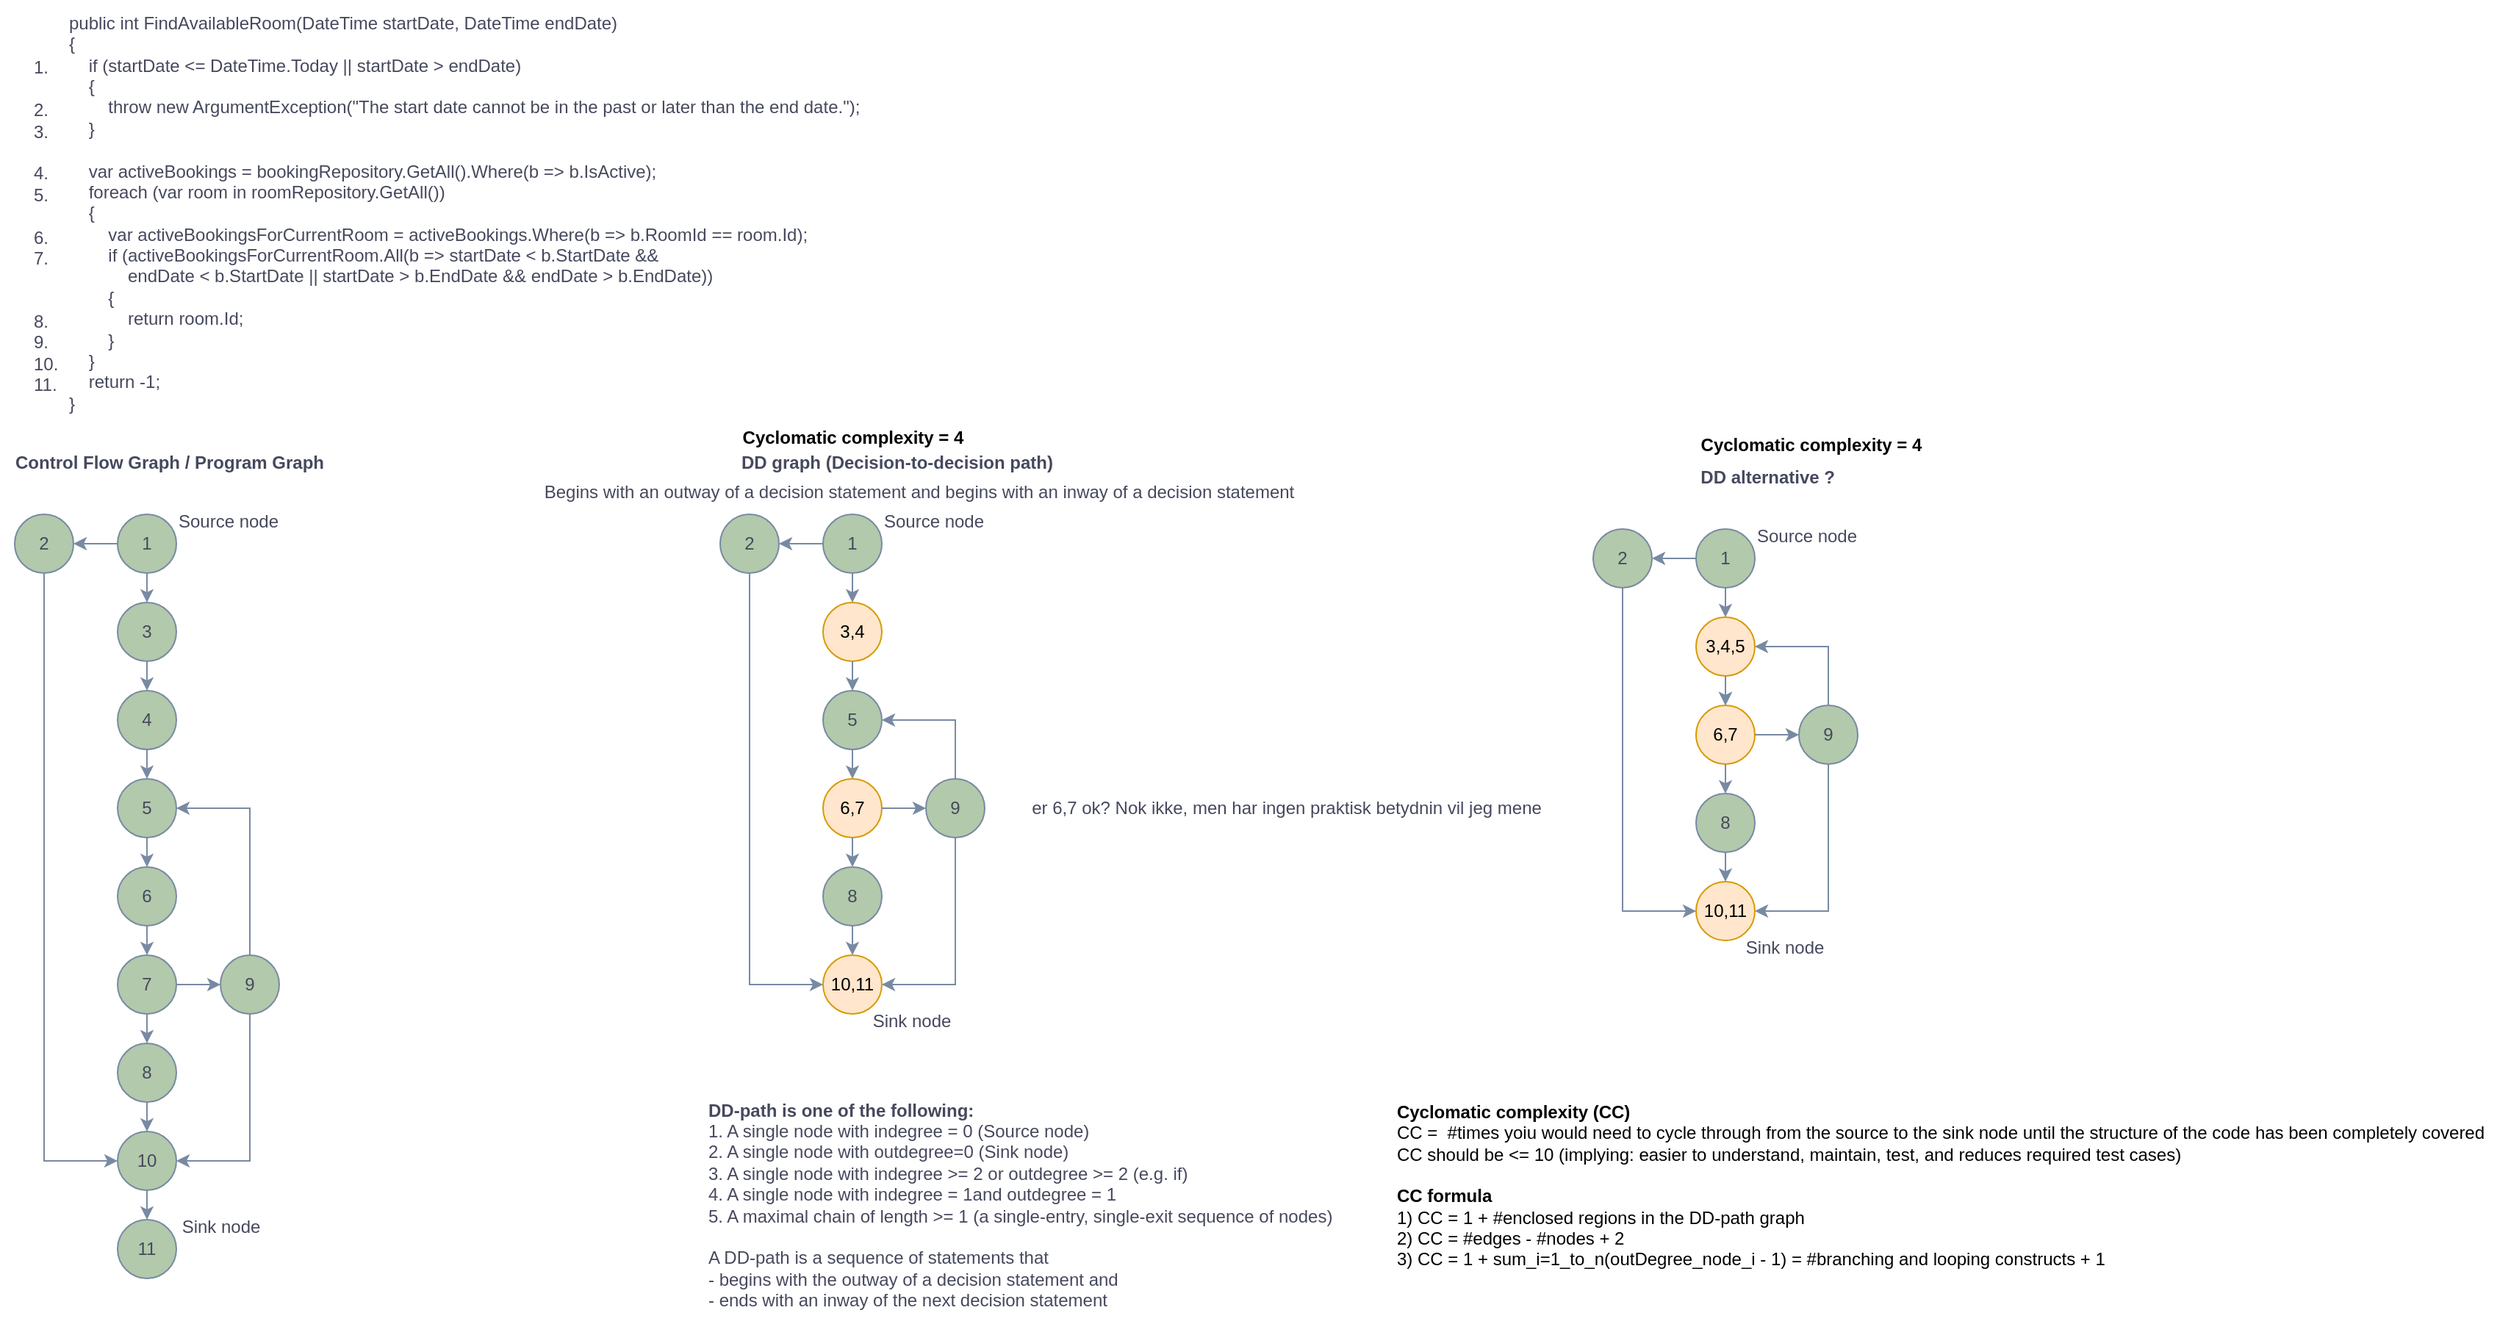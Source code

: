<mxfile version="24.2.5" type="github" pages="2">
  <diagram name="FindAvailableRoom" id="GECmr9wY6oCdK8dZKXtr">
    <mxGraphModel dx="1434" dy="738" grid="1" gridSize="10" guides="1" tooltips="1" connect="1" arrows="1" fold="1" page="1" pageScale="1" pageWidth="827" pageHeight="1169" math="0" shadow="0">
      <root>
        <mxCell id="0" />
        <mxCell id="1" parent="0" />
        <mxCell id="ibUaoA9ocualU6aEqmoa-1" value="&lt;div&gt;public int FindAvailableRoom(DateTime startDate, DateTime endDate)&lt;/div&gt;&lt;div&gt;{&lt;/div&gt;&lt;div&gt;&amp;nbsp; &amp;nbsp; if (startDate &amp;lt;= DateTime.Today || startDate &amp;gt; endDate)&lt;/div&gt;&lt;div&gt;&amp;nbsp; &amp;nbsp; {&lt;/div&gt;&lt;div&gt;&amp;nbsp; &amp;nbsp; &amp;nbsp; &amp;nbsp; throw new ArgumentException(&quot;The start date cannot be in the past or later than the end date.&quot;);&lt;/div&gt;&lt;div&gt;&amp;nbsp; &amp;nbsp; }&lt;/div&gt;&lt;div&gt;&amp;nbsp; &amp;nbsp; &amp;nbsp; &amp;nbsp;&amp;nbsp;&lt;/div&gt;&lt;div&gt;&amp;nbsp; &amp;nbsp; var activeBookings = bookingRepository.GetAll().Where(b =&amp;gt; b.IsActive);&lt;/div&gt;&lt;div&gt;&amp;nbsp; &amp;nbsp; foreach (var room in roomRepository.GetAll())&amp;nbsp;&lt;/div&gt;&lt;div&gt;&amp;nbsp; &amp;nbsp; {&lt;/div&gt;&lt;div&gt;&amp;nbsp; &amp;nbsp; &amp;nbsp; &amp;nbsp; var activeBookingsForCurrentRoom = activeBookings.Where(b =&amp;gt; b.RoomId == room.Id);&lt;/div&gt;&lt;div&gt;&amp;nbsp; &amp;nbsp; &amp;nbsp; &amp;nbsp; if (activeBookingsForCurrentRoom.All(b =&amp;gt; startDate &amp;lt; b.StartDate &amp;amp;&amp;amp;&lt;/div&gt;&lt;div&gt;&amp;nbsp; &amp;nbsp; &amp;nbsp; &amp;nbsp; &amp;nbsp; &amp;nbsp; endDate &amp;lt; b.StartDate || startDate &amp;gt; b.EndDate &amp;amp;&amp;amp; endDate &amp;gt; b.EndDate))&lt;/div&gt;&lt;div&gt;&amp;nbsp; &amp;nbsp; &amp;nbsp; &amp;nbsp; {&lt;/div&gt;&lt;div&gt;&amp;nbsp; &amp;nbsp; &amp;nbsp; &amp;nbsp; &amp;nbsp; &amp;nbsp; return room.Id;&lt;/div&gt;&lt;div&gt;&amp;nbsp; &amp;nbsp; &amp;nbsp; &amp;nbsp; }&lt;/div&gt;&lt;div&gt;&amp;nbsp; &amp;nbsp; }&lt;/div&gt;&lt;div&gt;&amp;nbsp; &amp;nbsp; return -1;&lt;/div&gt;&lt;div&gt;}&lt;/div&gt;" style="text;html=1;align=left;verticalAlign=middle;resizable=0;points=[];autosize=1;strokeColor=none;fillColor=none;labelBackgroundColor=none;fontColor=#46495D;" parent="1" vertex="1">
          <mxGeometry x="45" y="10" width="560" height="290" as="geometry" />
        </mxCell>
        <mxCell id="ibUaoA9ocualU6aEqmoa-2" value="&lt;div&gt;&lt;span style=&quot;background-color: initial;&quot;&gt;1.&lt;/span&gt;&lt;br&gt;&lt;/div&gt;&lt;div&gt;&lt;br&gt;&lt;/div&gt;&lt;div&gt;2.&lt;/div&gt;&lt;div&gt;3.&lt;/div&gt;&lt;div&gt;&lt;br&gt;&lt;/div&gt;&lt;div&gt;4.&lt;/div&gt;&lt;div&gt;5.&lt;/div&gt;&lt;div&gt;&lt;br&gt;&lt;/div&gt;&lt;div&gt;6.&lt;/div&gt;&lt;div style=&quot;&quot;&gt;7.&lt;/div&gt;&lt;div style=&quot;&quot;&gt;&lt;br&gt;&lt;/div&gt;&lt;div style=&quot;&quot;&gt;&lt;br&gt;&lt;/div&gt;&lt;div style=&quot;&quot;&gt;8.&lt;/div&gt;&lt;div style=&quot;&quot;&gt;9.&lt;/div&gt;&lt;div style=&quot;&quot;&gt;10.&lt;/div&gt;&lt;div style=&quot;&quot;&gt;11.&lt;/div&gt;" style="text;html=1;align=left;verticalAlign=middle;resizable=0;points=[];autosize=1;strokeColor=none;fillColor=none;labelBackgroundColor=none;fontColor=#46495D;" parent="1" vertex="1">
          <mxGeometry x="21" y="44" width="40" height="240" as="geometry" />
        </mxCell>
        <mxCell id="ibUaoA9ocualU6aEqmoa-3" value="&lt;b&gt;Control Flow Graph / Program Graph&lt;/b&gt;" style="text;html=1;align=center;verticalAlign=middle;resizable=0;points=[];autosize=1;strokeColor=none;fillColor=none;labelBackgroundColor=none;fontColor=#46495D;" parent="1" vertex="1">
          <mxGeometry y="310" width="230" height="30" as="geometry" />
        </mxCell>
        <mxCell id="ibUaoA9ocualU6aEqmoa-4" value="&lt;b&gt;DD graph (Decision-to-decision path)&lt;/b&gt;" style="text;html=1;align=center;verticalAlign=middle;resizable=0;points=[];autosize=1;strokeColor=none;fillColor=none;labelBackgroundColor=none;fontColor=#46495D;" parent="1" vertex="1">
          <mxGeometry x="490" y="310" width="240" height="30" as="geometry" />
        </mxCell>
        <mxCell id="ibUaoA9ocualU6aEqmoa-5" value="1" style="ellipse;whiteSpace=wrap;html=1;aspect=fixed;labelBackgroundColor=none;fillColor=#B2C9AB;strokeColor=#788AA3;fontColor=#46495D;" parent="1" vertex="1">
          <mxGeometry x="80" y="360" width="40" height="40" as="geometry" />
        </mxCell>
        <mxCell id="ibUaoA9ocualU6aEqmoa-6" value="Source node" style="text;html=1;align=center;verticalAlign=middle;resizable=0;points=[];autosize=1;strokeColor=none;fillColor=none;labelBackgroundColor=none;fontColor=#46495D;" parent="1" vertex="1">
          <mxGeometry x="110" y="350" width="90" height="30" as="geometry" />
        </mxCell>
        <mxCell id="ibUaoA9ocualU6aEqmoa-7" value="2" style="ellipse;whiteSpace=wrap;html=1;aspect=fixed;labelBackgroundColor=none;fillColor=#B2C9AB;strokeColor=#788AA3;fontColor=#46495D;" parent="1" vertex="1">
          <mxGeometry x="10" y="360" width="40" height="40" as="geometry" />
        </mxCell>
        <mxCell id="ibUaoA9ocualU6aEqmoa-8" value="3" style="ellipse;whiteSpace=wrap;html=1;aspect=fixed;labelBackgroundColor=none;fillColor=#B2C9AB;strokeColor=#788AA3;fontColor=#46495D;" parent="1" vertex="1">
          <mxGeometry x="80" y="420" width="40" height="40" as="geometry" />
        </mxCell>
        <mxCell id="ibUaoA9ocualU6aEqmoa-9" value="4" style="ellipse;whiteSpace=wrap;html=1;aspect=fixed;labelBackgroundColor=none;fillColor=#B2C9AB;strokeColor=#788AA3;fontColor=#46495D;" parent="1" vertex="1">
          <mxGeometry x="80" y="480" width="40" height="40" as="geometry" />
        </mxCell>
        <mxCell id="ibUaoA9ocualU6aEqmoa-10" value="5" style="ellipse;whiteSpace=wrap;html=1;aspect=fixed;labelBackgroundColor=none;fillColor=#B2C9AB;strokeColor=#788AA3;fontColor=#46495D;" parent="1" vertex="1">
          <mxGeometry x="80" y="540" width="40" height="40" as="geometry" />
        </mxCell>
        <mxCell id="ibUaoA9ocualU6aEqmoa-11" value="6" style="ellipse;whiteSpace=wrap;html=1;aspect=fixed;labelBackgroundColor=none;fillColor=#B2C9AB;strokeColor=#788AA3;fontColor=#46495D;" parent="1" vertex="1">
          <mxGeometry x="80" y="600" width="40" height="40" as="geometry" />
        </mxCell>
        <mxCell id="ibUaoA9ocualU6aEqmoa-12" value="7" style="ellipse;whiteSpace=wrap;html=1;aspect=fixed;labelBackgroundColor=none;fillColor=#B2C9AB;strokeColor=#788AA3;fontColor=#46495D;" parent="1" vertex="1">
          <mxGeometry x="80" y="660" width="40" height="40" as="geometry" />
        </mxCell>
        <mxCell id="ibUaoA9ocualU6aEqmoa-13" value="8" style="ellipse;whiteSpace=wrap;html=1;aspect=fixed;labelBackgroundColor=none;fillColor=#B2C9AB;strokeColor=#788AA3;fontColor=#46495D;" parent="1" vertex="1">
          <mxGeometry x="80" y="720" width="40" height="40" as="geometry" />
        </mxCell>
        <mxCell id="ibUaoA9ocualU6aEqmoa-14" value="10" style="ellipse;whiteSpace=wrap;html=1;aspect=fixed;labelBackgroundColor=none;fillColor=#B2C9AB;strokeColor=#788AA3;fontColor=#46495D;" parent="1" vertex="1">
          <mxGeometry x="80" y="780" width="40" height="40" as="geometry" />
        </mxCell>
        <mxCell id="ibUaoA9ocualU6aEqmoa-15" value="11" style="ellipse;whiteSpace=wrap;html=1;aspect=fixed;labelBackgroundColor=none;fillColor=#B2C9AB;strokeColor=#788AA3;fontColor=#46495D;" parent="1" vertex="1">
          <mxGeometry x="80" y="840" width="40" height="40" as="geometry" />
        </mxCell>
        <mxCell id="ibUaoA9ocualU6aEqmoa-16" value="9" style="ellipse;whiteSpace=wrap;html=1;aspect=fixed;labelBackgroundColor=none;fillColor=#B2C9AB;strokeColor=#788AA3;fontColor=#46495D;" parent="1" vertex="1">
          <mxGeometry x="150" y="660" width="40" height="40" as="geometry" />
        </mxCell>
        <mxCell id="ibUaoA9ocualU6aEqmoa-17" value="" style="edgeStyle=none;orthogonalLoop=1;jettySize=auto;html=1;rounded=0;entryX=1;entryY=0.5;entryDx=0;entryDy=0;exitX=0;exitY=0.5;exitDx=0;exitDy=0;labelBackgroundColor=none;strokeColor=#788AA3;fontColor=default;" parent="1" source="ibUaoA9ocualU6aEqmoa-5" target="ibUaoA9ocualU6aEqmoa-7" edge="1">
          <mxGeometry width="100" relative="1" as="geometry">
            <mxPoint x="180" y="450" as="sourcePoint" />
            <mxPoint x="280" y="450" as="targetPoint" />
            <Array as="points" />
          </mxGeometry>
        </mxCell>
        <mxCell id="ibUaoA9ocualU6aEqmoa-18" value="" style="edgeStyle=none;orthogonalLoop=1;jettySize=auto;html=1;rounded=0;entryX=0.5;entryY=0;entryDx=0;entryDy=0;exitX=0.5;exitY=1;exitDx=0;exitDy=0;labelBackgroundColor=none;strokeColor=#788AA3;fontColor=default;" parent="1" source="ibUaoA9ocualU6aEqmoa-5" target="ibUaoA9ocualU6aEqmoa-8" edge="1">
          <mxGeometry width="100" relative="1" as="geometry">
            <mxPoint x="120" y="420" as="sourcePoint" />
            <mxPoint x="220" y="420" as="targetPoint" />
            <Array as="points" />
          </mxGeometry>
        </mxCell>
        <mxCell id="ibUaoA9ocualU6aEqmoa-20" value="" style="edgeStyle=none;orthogonalLoop=1;jettySize=auto;html=1;rounded=0;entryX=0.5;entryY=0;entryDx=0;entryDy=0;exitX=0.5;exitY=1;exitDx=0;exitDy=0;labelBackgroundColor=none;strokeColor=#788AA3;fontColor=default;" parent="1" source="ibUaoA9ocualU6aEqmoa-8" target="ibUaoA9ocualU6aEqmoa-9" edge="1">
          <mxGeometry width="100" relative="1" as="geometry">
            <mxPoint x="110" y="470" as="sourcePoint" />
            <mxPoint x="210" y="470" as="targetPoint" />
            <Array as="points" />
          </mxGeometry>
        </mxCell>
        <mxCell id="ibUaoA9ocualU6aEqmoa-21" value="" style="edgeStyle=none;orthogonalLoop=1;jettySize=auto;html=1;rounded=0;exitX=0.5;exitY=1;exitDx=0;exitDy=0;entryX=0.5;entryY=0;entryDx=0;entryDy=0;labelBackgroundColor=none;strokeColor=#788AA3;fontColor=default;" parent="1" source="ibUaoA9ocualU6aEqmoa-9" target="ibUaoA9ocualU6aEqmoa-10" edge="1">
          <mxGeometry width="100" relative="1" as="geometry">
            <mxPoint x="110" y="510" as="sourcePoint" />
            <mxPoint x="210" y="510" as="targetPoint" />
            <Array as="points" />
          </mxGeometry>
        </mxCell>
        <mxCell id="ibUaoA9ocualU6aEqmoa-22" value="" style="edgeStyle=none;orthogonalLoop=1;jettySize=auto;html=1;rounded=0;exitX=0.5;exitY=1;exitDx=0;exitDy=0;entryX=0.5;entryY=0;entryDx=0;entryDy=0;labelBackgroundColor=none;strokeColor=#788AA3;fontColor=default;" parent="1" source="ibUaoA9ocualU6aEqmoa-10" target="ibUaoA9ocualU6aEqmoa-11" edge="1">
          <mxGeometry width="100" relative="1" as="geometry">
            <mxPoint x="200" y="580" as="sourcePoint" />
            <mxPoint x="300" y="580" as="targetPoint" />
            <Array as="points" />
          </mxGeometry>
        </mxCell>
        <mxCell id="ibUaoA9ocualU6aEqmoa-23" value="" style="edgeStyle=none;orthogonalLoop=1;jettySize=auto;html=1;rounded=0;exitX=0.5;exitY=1;exitDx=0;exitDy=0;entryX=0.5;entryY=0;entryDx=0;entryDy=0;labelBackgroundColor=none;strokeColor=#788AA3;fontColor=default;" parent="1" source="ibUaoA9ocualU6aEqmoa-11" target="ibUaoA9ocualU6aEqmoa-12" edge="1">
          <mxGeometry width="100" relative="1" as="geometry">
            <mxPoint x="230" y="620" as="sourcePoint" />
            <mxPoint x="330" y="620" as="targetPoint" />
            <Array as="points" />
          </mxGeometry>
        </mxCell>
        <mxCell id="ibUaoA9ocualU6aEqmoa-25" value="" style="edgeStyle=none;orthogonalLoop=1;jettySize=auto;html=1;rounded=0;exitX=0.5;exitY=1;exitDx=0;exitDy=0;entryX=0.5;entryY=0;entryDx=0;entryDy=0;labelBackgroundColor=none;strokeColor=#788AA3;fontColor=default;" parent="1" source="ibUaoA9ocualU6aEqmoa-12" target="ibUaoA9ocualU6aEqmoa-13" edge="1">
          <mxGeometry width="100" relative="1" as="geometry">
            <mxPoint x="270" y="700" as="sourcePoint" />
            <mxPoint x="370" y="700" as="targetPoint" />
            <Array as="points" />
          </mxGeometry>
        </mxCell>
        <mxCell id="ibUaoA9ocualU6aEqmoa-26" value="" style="edgeStyle=none;orthogonalLoop=1;jettySize=auto;html=1;rounded=0;exitX=0.5;exitY=1;exitDx=0;exitDy=0;entryX=0.5;entryY=0;entryDx=0;entryDy=0;labelBackgroundColor=none;strokeColor=#788AA3;fontColor=default;" parent="1" source="ibUaoA9ocualU6aEqmoa-13" target="ibUaoA9ocualU6aEqmoa-14" edge="1">
          <mxGeometry width="100" relative="1" as="geometry">
            <mxPoint x="240" y="760" as="sourcePoint" />
            <mxPoint x="340" y="760" as="targetPoint" />
            <Array as="points" />
          </mxGeometry>
        </mxCell>
        <mxCell id="ibUaoA9ocualU6aEqmoa-27" value="" style="edgeStyle=none;orthogonalLoop=1;jettySize=auto;html=1;rounded=0;exitX=0.5;exitY=1;exitDx=0;exitDy=0;entryX=0.5;entryY=0;entryDx=0;entryDy=0;labelBackgroundColor=none;strokeColor=#788AA3;fontColor=default;" parent="1" source="ibUaoA9ocualU6aEqmoa-14" target="ibUaoA9ocualU6aEqmoa-15" edge="1">
          <mxGeometry width="100" relative="1" as="geometry">
            <mxPoint x="180" y="820" as="sourcePoint" />
            <mxPoint x="280" y="820" as="targetPoint" />
            <Array as="points" />
          </mxGeometry>
        </mxCell>
        <mxCell id="ibUaoA9ocualU6aEqmoa-28" value="" style="edgeStyle=none;orthogonalLoop=1;jettySize=auto;html=1;rounded=0;exitX=0.5;exitY=1;exitDx=0;exitDy=0;entryX=0;entryY=0.5;entryDx=0;entryDy=0;labelBackgroundColor=none;strokeColor=#788AA3;fontColor=default;" parent="1" source="ibUaoA9ocualU6aEqmoa-7" target="ibUaoA9ocualU6aEqmoa-14" edge="1">
          <mxGeometry width="100" relative="1" as="geometry">
            <mxPoint x="240" y="760" as="sourcePoint" />
            <mxPoint x="340" y="760" as="targetPoint" />
            <Array as="points">
              <mxPoint x="30" y="800" />
            </Array>
          </mxGeometry>
        </mxCell>
        <mxCell id="ibUaoA9ocualU6aEqmoa-29" value="" style="edgeStyle=none;orthogonalLoop=1;jettySize=auto;html=1;rounded=0;exitX=1;exitY=0.5;exitDx=0;exitDy=0;entryX=0;entryY=0.5;entryDx=0;entryDy=0;labelBackgroundColor=none;strokeColor=#788AA3;fontColor=default;" parent="1" source="ibUaoA9ocualU6aEqmoa-12" target="ibUaoA9ocualU6aEqmoa-16" edge="1">
          <mxGeometry width="100" relative="1" as="geometry">
            <mxPoint x="270" y="650" as="sourcePoint" />
            <mxPoint x="370" y="650" as="targetPoint" />
            <Array as="points" />
          </mxGeometry>
        </mxCell>
        <mxCell id="ibUaoA9ocualU6aEqmoa-30" value="" style="edgeStyle=none;orthogonalLoop=1;jettySize=auto;html=1;rounded=0;exitX=0.5;exitY=0;exitDx=0;exitDy=0;entryX=1;entryY=0.5;entryDx=0;entryDy=0;labelBackgroundColor=none;strokeColor=#788AA3;fontColor=default;" parent="1" source="ibUaoA9ocualU6aEqmoa-16" target="ibUaoA9ocualU6aEqmoa-10" edge="1">
          <mxGeometry width="100" relative="1" as="geometry">
            <mxPoint x="200" y="630" as="sourcePoint" />
            <mxPoint x="300" y="630" as="targetPoint" />
            <Array as="points">
              <mxPoint x="170" y="560" />
            </Array>
          </mxGeometry>
        </mxCell>
        <mxCell id="ibUaoA9ocualU6aEqmoa-31" value="" style="edgeStyle=none;orthogonalLoop=1;jettySize=auto;html=1;rounded=0;exitX=0.5;exitY=1;exitDx=0;exitDy=0;entryX=1;entryY=0.5;entryDx=0;entryDy=0;labelBackgroundColor=none;strokeColor=#788AA3;fontColor=default;" parent="1" source="ibUaoA9ocualU6aEqmoa-16" target="ibUaoA9ocualU6aEqmoa-14" edge="1">
          <mxGeometry width="100" relative="1" as="geometry">
            <mxPoint x="260" y="680" as="sourcePoint" />
            <mxPoint x="360" y="680" as="targetPoint" />
            <Array as="points">
              <mxPoint x="170" y="800" />
            </Array>
          </mxGeometry>
        </mxCell>
        <mxCell id="ibUaoA9ocualU6aEqmoa-32" value="Sink node" style="text;html=1;align=center;verticalAlign=middle;resizable=0;points=[];autosize=1;strokeColor=none;fillColor=none;labelBackgroundColor=none;fontColor=#46495D;" parent="1" vertex="1">
          <mxGeometry x="110" y="830" width="80" height="30" as="geometry" />
        </mxCell>
        <mxCell id="ibUaoA9ocualU6aEqmoa-33" value="Begins with an outway of a decision statement and begins with an inway of a decision statement" style="text;html=1;align=center;verticalAlign=middle;resizable=0;points=[];autosize=1;strokeColor=none;fillColor=none;labelBackgroundColor=none;fontColor=#46495D;" parent="1" vertex="1">
          <mxGeometry x="360" y="330" width="530" height="30" as="geometry" />
        </mxCell>
        <mxCell id="ibUaoA9ocualU6aEqmoa-35" value="1" style="ellipse;whiteSpace=wrap;html=1;aspect=fixed;labelBackgroundColor=none;fillColor=#B2C9AB;strokeColor=#788AA3;fontColor=#46495D;" parent="1" vertex="1">
          <mxGeometry x="560" y="360" width="40" height="40" as="geometry" />
        </mxCell>
        <mxCell id="ibUaoA9ocualU6aEqmoa-36" value="Source node" style="text;html=1;align=center;verticalAlign=middle;resizable=0;points=[];autosize=1;strokeColor=none;fillColor=none;labelBackgroundColor=none;fontColor=#46495D;" parent="1" vertex="1">
          <mxGeometry x="590" y="350" width="90" height="30" as="geometry" />
        </mxCell>
        <mxCell id="ibUaoA9ocualU6aEqmoa-37" value="2" style="ellipse;whiteSpace=wrap;html=1;aspect=fixed;labelBackgroundColor=none;fillColor=#B2C9AB;strokeColor=#788AA3;fontColor=#46495D;" parent="1" vertex="1">
          <mxGeometry x="490" y="360" width="40" height="40" as="geometry" />
        </mxCell>
        <mxCell id="ibUaoA9ocualU6aEqmoa-38" value="3,4" style="ellipse;whiteSpace=wrap;html=1;aspect=fixed;labelBackgroundColor=none;fillColor=#ffe6cc;strokeColor=#d79b00;" parent="1" vertex="1">
          <mxGeometry x="560" y="420" width="40" height="40" as="geometry" />
        </mxCell>
        <mxCell id="ibUaoA9ocualU6aEqmoa-39" value="" style="edgeStyle=none;orthogonalLoop=1;jettySize=auto;html=1;rounded=0;entryX=1;entryY=0.5;entryDx=0;entryDy=0;exitX=0;exitY=0.5;exitDx=0;exitDy=0;labelBackgroundColor=none;strokeColor=#788AA3;fontColor=default;" parent="1" source="ibUaoA9ocualU6aEqmoa-35" target="ibUaoA9ocualU6aEqmoa-37" edge="1">
          <mxGeometry width="100" relative="1" as="geometry">
            <mxPoint x="660" y="450" as="sourcePoint" />
            <mxPoint x="760" y="450" as="targetPoint" />
            <Array as="points" />
          </mxGeometry>
        </mxCell>
        <mxCell id="ibUaoA9ocualU6aEqmoa-40" value="" style="edgeStyle=none;orthogonalLoop=1;jettySize=auto;html=1;rounded=0;entryX=0.5;entryY=0;entryDx=0;entryDy=0;exitX=0.5;exitY=1;exitDx=0;exitDy=0;labelBackgroundColor=none;strokeColor=#788AA3;fontColor=default;" parent="1" source="ibUaoA9ocualU6aEqmoa-35" target="ibUaoA9ocualU6aEqmoa-38" edge="1">
          <mxGeometry width="100" relative="1" as="geometry">
            <mxPoint x="600" y="420" as="sourcePoint" />
            <mxPoint x="700" y="420" as="targetPoint" />
            <Array as="points" />
          </mxGeometry>
        </mxCell>
        <mxCell id="ibUaoA9ocualU6aEqmoa-41" value="5" style="ellipse;whiteSpace=wrap;html=1;aspect=fixed;labelBackgroundColor=none;fillColor=#B2C9AB;strokeColor=#788AA3;fontColor=#46495D;" parent="1" vertex="1">
          <mxGeometry x="560" y="480" width="40" height="40" as="geometry" />
        </mxCell>
        <mxCell id="ibUaoA9ocualU6aEqmoa-43" value="6,7" style="ellipse;whiteSpace=wrap;html=1;aspect=fixed;labelBackgroundColor=none;fillColor=#ffe6cc;strokeColor=#d79b00;" parent="1" vertex="1">
          <mxGeometry x="560" y="540" width="40" height="40" as="geometry" />
        </mxCell>
        <mxCell id="ibUaoA9ocualU6aEqmoa-44" value="8" style="ellipse;whiteSpace=wrap;html=1;aspect=fixed;labelBackgroundColor=none;fillColor=#B2C9AB;strokeColor=#788AA3;fontColor=#46495D;" parent="1" vertex="1">
          <mxGeometry x="560" y="600" width="40" height="40" as="geometry" />
        </mxCell>
        <mxCell id="ibUaoA9ocualU6aEqmoa-45" value="9" style="ellipse;whiteSpace=wrap;html=1;aspect=fixed;labelBackgroundColor=none;fillColor=#B2C9AB;strokeColor=#788AA3;fontColor=#46495D;" parent="1" vertex="1">
          <mxGeometry x="630" y="540" width="40" height="40" as="geometry" />
        </mxCell>
        <mxCell id="ibUaoA9ocualU6aEqmoa-47" value="" style="edgeStyle=none;orthogonalLoop=1;jettySize=auto;html=1;rounded=0;exitX=0.5;exitY=1;exitDx=0;exitDy=0;entryX=0.5;entryY=0;entryDx=0;entryDy=0;labelBackgroundColor=none;strokeColor=#788AA3;fontColor=default;" parent="1" target="ibUaoA9ocualU6aEqmoa-43" edge="1">
          <mxGeometry width="100" relative="1" as="geometry">
            <mxPoint x="580" y="520" as="sourcePoint" />
            <mxPoint x="810" y="500" as="targetPoint" />
            <Array as="points" />
          </mxGeometry>
        </mxCell>
        <mxCell id="ibUaoA9ocualU6aEqmoa-48" value="" style="edgeStyle=none;orthogonalLoop=1;jettySize=auto;html=1;rounded=0;exitX=0.5;exitY=1;exitDx=0;exitDy=0;entryX=0.5;entryY=0;entryDx=0;entryDy=0;labelBackgroundColor=none;strokeColor=#788AA3;fontColor=default;" parent="1" source="ibUaoA9ocualU6aEqmoa-43" target="ibUaoA9ocualU6aEqmoa-44" edge="1">
          <mxGeometry width="100" relative="1" as="geometry">
            <mxPoint x="750" y="580" as="sourcePoint" />
            <mxPoint x="850" y="580" as="targetPoint" />
            <Array as="points" />
          </mxGeometry>
        </mxCell>
        <mxCell id="ibUaoA9ocualU6aEqmoa-49" value="" style="edgeStyle=none;orthogonalLoop=1;jettySize=auto;html=1;rounded=0;exitX=0.5;exitY=1;exitDx=0;exitDy=0;entryX=0.5;entryY=0;entryDx=0;entryDy=0;labelBackgroundColor=none;strokeColor=#788AA3;fontColor=default;" parent="1" source="ibUaoA9ocualU6aEqmoa-44" edge="1">
          <mxGeometry width="100" relative="1" as="geometry">
            <mxPoint x="720" y="640" as="sourcePoint" />
            <mxPoint x="580" y="660" as="targetPoint" />
            <Array as="points" />
          </mxGeometry>
        </mxCell>
        <mxCell id="ibUaoA9ocualU6aEqmoa-50" value="" style="edgeStyle=none;orthogonalLoop=1;jettySize=auto;html=1;rounded=0;exitX=1;exitY=0.5;exitDx=0;exitDy=0;entryX=0;entryY=0.5;entryDx=0;entryDy=0;labelBackgroundColor=none;strokeColor=#788AA3;fontColor=default;" parent="1" source="ibUaoA9ocualU6aEqmoa-43" target="ibUaoA9ocualU6aEqmoa-45" edge="1">
          <mxGeometry width="100" relative="1" as="geometry">
            <mxPoint x="750" y="530" as="sourcePoint" />
            <mxPoint x="850" y="530" as="targetPoint" />
            <Array as="points" />
          </mxGeometry>
        </mxCell>
        <mxCell id="ibUaoA9ocualU6aEqmoa-51" value="" style="edgeStyle=none;orthogonalLoop=1;jettySize=auto;html=1;rounded=0;exitX=0.5;exitY=0;exitDx=0;exitDy=0;entryX=1;entryY=0.5;entryDx=0;entryDy=0;labelBackgroundColor=none;strokeColor=#788AA3;fontColor=default;" parent="1" source="ibUaoA9ocualU6aEqmoa-45" target="ibUaoA9ocualU6aEqmoa-41" edge="1">
          <mxGeometry width="100" relative="1" as="geometry">
            <mxPoint x="680" y="570" as="sourcePoint" />
            <mxPoint x="780" y="570" as="targetPoint" />
            <Array as="points">
              <mxPoint x="650" y="500" />
            </Array>
          </mxGeometry>
        </mxCell>
        <mxCell id="ibUaoA9ocualU6aEqmoa-52" value="" style="edgeStyle=none;orthogonalLoop=1;jettySize=auto;html=1;rounded=0;exitX=0.5;exitY=1;exitDx=0;exitDy=0;entryX=0.5;entryY=0;entryDx=0;entryDy=0;labelBackgroundColor=none;strokeColor=#788AA3;fontColor=default;" parent="1" source="ibUaoA9ocualU6aEqmoa-38" target="ibUaoA9ocualU6aEqmoa-41" edge="1">
          <mxGeometry width="100" relative="1" as="geometry">
            <mxPoint x="640" y="460" as="sourcePoint" />
            <mxPoint x="740" y="460" as="targetPoint" />
            <Array as="points" />
          </mxGeometry>
        </mxCell>
        <mxCell id="ibUaoA9ocualU6aEqmoa-53" value="er 6,7 ok? Nok ikke, men har ingen praktisk betydnin vil jeg mene" style="text;html=1;align=center;verticalAlign=middle;resizable=0;points=[];autosize=1;strokeColor=none;fillColor=none;labelBackgroundColor=none;fontColor=#46495D;" parent="1" vertex="1">
          <mxGeometry x="690" y="545" width="370" height="30" as="geometry" />
        </mxCell>
        <mxCell id="ibUaoA9ocualU6aEqmoa-57" value="10,11" style="ellipse;whiteSpace=wrap;html=1;aspect=fixed;labelBackgroundColor=none;fillColor=#ffe6cc;strokeColor=#d79b00;" parent="1" vertex="1">
          <mxGeometry x="560" y="660" width="40" height="40" as="geometry" />
        </mxCell>
        <mxCell id="ibUaoA9ocualU6aEqmoa-60" value="Sink node" style="text;html=1;align=center;verticalAlign=middle;resizable=0;points=[];autosize=1;strokeColor=none;fillColor=none;labelBackgroundColor=none;fontColor=#46495D;" parent="1" vertex="1">
          <mxGeometry x="580" y="690" width="80" height="30" as="geometry" />
        </mxCell>
        <mxCell id="ibUaoA9ocualU6aEqmoa-61" value="" style="edgeStyle=none;orthogonalLoop=1;jettySize=auto;html=1;rounded=0;exitX=0.5;exitY=1;exitDx=0;exitDy=0;entryX=0;entryY=0.5;entryDx=0;entryDy=0;labelBackgroundColor=none;strokeColor=#788AA3;fontColor=default;" parent="1" source="ibUaoA9ocualU6aEqmoa-37" target="ibUaoA9ocualU6aEqmoa-57" edge="1">
          <mxGeometry width="100" relative="1" as="geometry">
            <mxPoint x="450" y="450" as="sourcePoint" />
            <mxPoint x="550" y="450" as="targetPoint" />
            <Array as="points">
              <mxPoint x="510" y="680" />
            </Array>
          </mxGeometry>
        </mxCell>
        <mxCell id="ibUaoA9ocualU6aEqmoa-62" value="" style="edgeStyle=none;orthogonalLoop=1;jettySize=auto;html=1;rounded=0;exitX=0.5;exitY=1;exitDx=0;exitDy=0;entryX=1;entryY=0.5;entryDx=0;entryDy=0;labelBackgroundColor=none;strokeColor=#788AA3;fontColor=default;" parent="1" source="ibUaoA9ocualU6aEqmoa-45" target="ibUaoA9ocualU6aEqmoa-57" edge="1">
          <mxGeometry width="100" relative="1" as="geometry">
            <mxPoint x="750" y="640" as="sourcePoint" />
            <mxPoint x="850" y="640" as="targetPoint" />
            <Array as="points">
              <mxPoint x="650" y="680" />
            </Array>
          </mxGeometry>
        </mxCell>
        <mxCell id="ruIU0ZXeeeHY5WvfAB_7-1" value="&lt;b&gt;DD-path is one of the following:&lt;/b&gt;&lt;div&gt;1. A single node with indegree = 0 (Source node)&lt;/div&gt;&lt;div&gt;2. A single node with outdegree=0 (Sink node)&lt;/div&gt;&lt;div&gt;3. A single node with indegree &amp;gt;= 2 or outdegree &amp;gt;= 2 (e.g. if)&lt;/div&gt;&lt;div&gt;4. A single node with indegree = 1and outdegree = 1&lt;/div&gt;&lt;div&gt;5. A maximal chain of length &amp;gt;= 1 (a single-entry, single-exit sequence of nodes)&lt;/div&gt;&lt;div&gt;&lt;br&gt;&lt;/div&gt;&lt;div&gt;A DD-path is a sequence of statements that&amp;nbsp;&lt;/div&gt;&lt;div&gt;- begins with the outway of a decision statement&amp;nbsp;&lt;span style=&quot;background-color: initial;&quot;&gt;and&lt;/span&gt;&lt;/div&gt;&lt;div&gt;&lt;span style=&quot;background-color: initial;&quot;&gt;- ends with an inway of the next decision statement&lt;/span&gt;&lt;/div&gt;" style="text;html=1;align=left;verticalAlign=middle;resizable=0;points=[];autosize=1;strokeColor=none;fillColor=none;fontColor=#46495D;" parent="1" vertex="1">
          <mxGeometry x="480" y="750" width="450" height="160" as="geometry" />
        </mxCell>
        <mxCell id="ruIU0ZXeeeHY5WvfAB_7-2" value="&lt;b&gt;DD alternative ?&amp;nbsp;&lt;/b&gt;" style="text;html=1;align=center;verticalAlign=middle;resizable=0;points=[];autosize=1;strokeColor=none;fillColor=none;labelBackgroundColor=none;fontColor=#46495D;" parent="1" vertex="1">
          <mxGeometry x="1144" y="320" width="120" height="30" as="geometry" />
        </mxCell>
        <mxCell id="ruIU0ZXeeeHY5WvfAB_7-4" value="1" style="ellipse;whiteSpace=wrap;html=1;aspect=fixed;labelBackgroundColor=none;fillColor=#B2C9AB;strokeColor=#788AA3;fontColor=#46495D;" parent="1" vertex="1">
          <mxGeometry x="1154" y="370" width="40" height="40" as="geometry" />
        </mxCell>
        <mxCell id="ruIU0ZXeeeHY5WvfAB_7-5" value="Source node" style="text;html=1;align=center;verticalAlign=middle;resizable=0;points=[];autosize=1;strokeColor=none;fillColor=none;labelBackgroundColor=none;fontColor=#46495D;" parent="1" vertex="1">
          <mxGeometry x="1184" y="360" width="90" height="30" as="geometry" />
        </mxCell>
        <mxCell id="ruIU0ZXeeeHY5WvfAB_7-6" value="2" style="ellipse;whiteSpace=wrap;html=1;aspect=fixed;labelBackgroundColor=none;fillColor=#B2C9AB;strokeColor=#788AA3;fontColor=#46495D;" parent="1" vertex="1">
          <mxGeometry x="1084" y="370" width="40" height="40" as="geometry" />
        </mxCell>
        <mxCell id="ruIU0ZXeeeHY5WvfAB_7-7" value="3,4,5" style="ellipse;whiteSpace=wrap;html=1;aspect=fixed;labelBackgroundColor=none;fillColor=#ffe6cc;strokeColor=#d79b00;" parent="1" vertex="1">
          <mxGeometry x="1154" y="430" width="40" height="40" as="geometry" />
        </mxCell>
        <mxCell id="ruIU0ZXeeeHY5WvfAB_7-8" value="" style="edgeStyle=none;orthogonalLoop=1;jettySize=auto;html=1;rounded=0;entryX=1;entryY=0.5;entryDx=0;entryDy=0;exitX=0;exitY=0.5;exitDx=0;exitDy=0;labelBackgroundColor=none;strokeColor=#788AA3;fontColor=default;" parent="1" source="ruIU0ZXeeeHY5WvfAB_7-4" target="ruIU0ZXeeeHY5WvfAB_7-6" edge="1">
          <mxGeometry width="100" relative="1" as="geometry">
            <mxPoint x="1254" y="460" as="sourcePoint" />
            <mxPoint x="1354" y="460" as="targetPoint" />
            <Array as="points" />
          </mxGeometry>
        </mxCell>
        <mxCell id="ruIU0ZXeeeHY5WvfAB_7-9" value="" style="edgeStyle=none;orthogonalLoop=1;jettySize=auto;html=1;rounded=0;entryX=0.5;entryY=0;entryDx=0;entryDy=0;exitX=0.5;exitY=1;exitDx=0;exitDy=0;labelBackgroundColor=none;strokeColor=#788AA3;fontColor=default;" parent="1" source="ruIU0ZXeeeHY5WvfAB_7-4" target="ruIU0ZXeeeHY5WvfAB_7-7" edge="1">
          <mxGeometry width="100" relative="1" as="geometry">
            <mxPoint x="1194" y="430" as="sourcePoint" />
            <mxPoint x="1294" y="430" as="targetPoint" />
            <Array as="points" />
          </mxGeometry>
        </mxCell>
        <mxCell id="ruIU0ZXeeeHY5WvfAB_7-11" value="6,7" style="ellipse;whiteSpace=wrap;html=1;aspect=fixed;labelBackgroundColor=none;fillColor=#ffe6cc;strokeColor=#d79b00;" parent="1" vertex="1">
          <mxGeometry x="1154" y="490" width="40" height="40" as="geometry" />
        </mxCell>
        <mxCell id="ruIU0ZXeeeHY5WvfAB_7-12" value="8" style="ellipse;whiteSpace=wrap;html=1;aspect=fixed;labelBackgroundColor=none;fillColor=#B2C9AB;strokeColor=#788AA3;fontColor=#46495D;" parent="1" vertex="1">
          <mxGeometry x="1154" y="550" width="40" height="40" as="geometry" />
        </mxCell>
        <mxCell id="ruIU0ZXeeeHY5WvfAB_7-13" value="9" style="ellipse;whiteSpace=wrap;html=1;aspect=fixed;labelBackgroundColor=none;fillColor=#B2C9AB;strokeColor=#788AA3;fontColor=#46495D;" parent="1" vertex="1">
          <mxGeometry x="1224" y="490" width="40" height="40" as="geometry" />
        </mxCell>
        <mxCell id="ruIU0ZXeeeHY5WvfAB_7-14" value="" style="edgeStyle=none;orthogonalLoop=1;jettySize=auto;html=1;rounded=0;exitX=0.5;exitY=1;exitDx=0;exitDy=0;entryX=0.5;entryY=0;entryDx=0;entryDy=0;labelBackgroundColor=none;strokeColor=#788AA3;fontColor=default;" parent="1" target="ruIU0ZXeeeHY5WvfAB_7-11" edge="1">
          <mxGeometry width="100" relative="1" as="geometry">
            <mxPoint x="1174" y="470" as="sourcePoint" />
            <mxPoint x="1404" y="450" as="targetPoint" />
            <Array as="points" />
          </mxGeometry>
        </mxCell>
        <mxCell id="ruIU0ZXeeeHY5WvfAB_7-15" value="" style="edgeStyle=none;orthogonalLoop=1;jettySize=auto;html=1;rounded=0;exitX=0.5;exitY=1;exitDx=0;exitDy=0;entryX=0.5;entryY=0;entryDx=0;entryDy=0;labelBackgroundColor=none;strokeColor=#788AA3;fontColor=default;" parent="1" source="ruIU0ZXeeeHY5WvfAB_7-11" target="ruIU0ZXeeeHY5WvfAB_7-12" edge="1">
          <mxGeometry width="100" relative="1" as="geometry">
            <mxPoint x="1344" y="530" as="sourcePoint" />
            <mxPoint x="1444" y="530" as="targetPoint" />
            <Array as="points" />
          </mxGeometry>
        </mxCell>
        <mxCell id="ruIU0ZXeeeHY5WvfAB_7-16" value="" style="edgeStyle=none;orthogonalLoop=1;jettySize=auto;html=1;rounded=0;exitX=0.5;exitY=1;exitDx=0;exitDy=0;entryX=0.5;entryY=0;entryDx=0;entryDy=0;labelBackgroundColor=none;strokeColor=#788AA3;fontColor=default;" parent="1" source="ruIU0ZXeeeHY5WvfAB_7-12" edge="1">
          <mxGeometry width="100" relative="1" as="geometry">
            <mxPoint x="1314" y="590" as="sourcePoint" />
            <mxPoint x="1174" y="610" as="targetPoint" />
            <Array as="points" />
          </mxGeometry>
        </mxCell>
        <mxCell id="ruIU0ZXeeeHY5WvfAB_7-17" value="" style="edgeStyle=none;orthogonalLoop=1;jettySize=auto;html=1;rounded=0;exitX=1;exitY=0.5;exitDx=0;exitDy=0;entryX=0;entryY=0.5;entryDx=0;entryDy=0;labelBackgroundColor=none;strokeColor=#788AA3;fontColor=default;" parent="1" source="ruIU0ZXeeeHY5WvfAB_7-11" target="ruIU0ZXeeeHY5WvfAB_7-13" edge="1">
          <mxGeometry width="100" relative="1" as="geometry">
            <mxPoint x="1344" y="480" as="sourcePoint" />
            <mxPoint x="1444" y="480" as="targetPoint" />
            <Array as="points" />
          </mxGeometry>
        </mxCell>
        <mxCell id="ruIU0ZXeeeHY5WvfAB_7-18" value="" style="edgeStyle=none;orthogonalLoop=1;jettySize=auto;html=1;rounded=0;exitX=0.5;exitY=0;exitDx=0;exitDy=0;entryX=1;entryY=0.5;entryDx=0;entryDy=0;labelBackgroundColor=none;strokeColor=#788AA3;fontColor=default;" parent="1" source="ruIU0ZXeeeHY5WvfAB_7-13" edge="1">
          <mxGeometry width="100" relative="1" as="geometry">
            <mxPoint x="1274" y="520" as="sourcePoint" />
            <mxPoint x="1194" y="450" as="targetPoint" />
            <Array as="points">
              <mxPoint x="1244" y="450" />
            </Array>
          </mxGeometry>
        </mxCell>
        <mxCell id="ruIU0ZXeeeHY5WvfAB_7-19" value="" style="edgeStyle=none;orthogonalLoop=1;jettySize=auto;html=1;rounded=0;exitX=0.5;exitY=1;exitDx=0;exitDy=0;entryX=0.5;entryY=0;entryDx=0;entryDy=0;labelBackgroundColor=none;strokeColor=#788AA3;fontColor=default;" parent="1" source="ruIU0ZXeeeHY5WvfAB_7-7" edge="1">
          <mxGeometry width="100" relative="1" as="geometry">
            <mxPoint x="1234" y="470" as="sourcePoint" />
            <mxPoint x="1174" y="490" as="targetPoint" />
            <Array as="points" />
          </mxGeometry>
        </mxCell>
        <mxCell id="ruIU0ZXeeeHY5WvfAB_7-21" value="10,11" style="ellipse;whiteSpace=wrap;html=1;aspect=fixed;labelBackgroundColor=none;fillColor=#ffe6cc;strokeColor=#d79b00;" parent="1" vertex="1">
          <mxGeometry x="1154" y="610" width="40" height="40" as="geometry" />
        </mxCell>
        <mxCell id="ruIU0ZXeeeHY5WvfAB_7-22" value="Sink node" style="text;html=1;align=center;verticalAlign=middle;resizable=0;points=[];autosize=1;strokeColor=none;fillColor=none;labelBackgroundColor=none;fontColor=#46495D;" parent="1" vertex="1">
          <mxGeometry x="1174" y="640" width="80" height="30" as="geometry" />
        </mxCell>
        <mxCell id="ruIU0ZXeeeHY5WvfAB_7-23" value="" style="edgeStyle=none;orthogonalLoop=1;jettySize=auto;html=1;rounded=0;exitX=0.5;exitY=1;exitDx=0;exitDy=0;entryX=0;entryY=0.5;entryDx=0;entryDy=0;labelBackgroundColor=none;strokeColor=#788AA3;fontColor=default;" parent="1" source="ruIU0ZXeeeHY5WvfAB_7-6" target="ruIU0ZXeeeHY5WvfAB_7-21" edge="1">
          <mxGeometry width="100" relative="1" as="geometry">
            <mxPoint x="1044" y="460" as="sourcePoint" />
            <mxPoint x="1144" y="460" as="targetPoint" />
            <Array as="points">
              <mxPoint x="1104" y="630" />
            </Array>
          </mxGeometry>
        </mxCell>
        <mxCell id="ruIU0ZXeeeHY5WvfAB_7-24" value="" style="edgeStyle=none;orthogonalLoop=1;jettySize=auto;html=1;rounded=0;exitX=0.5;exitY=1;exitDx=0;exitDy=0;entryX=1;entryY=0.5;entryDx=0;entryDy=0;labelBackgroundColor=none;strokeColor=#788AA3;fontColor=default;" parent="1" source="ruIU0ZXeeeHY5WvfAB_7-13" target="ruIU0ZXeeeHY5WvfAB_7-21" edge="1">
          <mxGeometry width="100" relative="1" as="geometry">
            <mxPoint x="1344" y="590" as="sourcePoint" />
            <mxPoint x="1444" y="590" as="targetPoint" />
            <Array as="points">
              <mxPoint x="1244" y="630" />
            </Array>
          </mxGeometry>
        </mxCell>
        <mxCell id="FJUgpSEDnQntrF_k1wW3-1" value="&lt;div style=&quot;text-align: left;&quot;&gt;&lt;b style=&quot;background-color: initial;&quot;&gt;Cyclomatic complexity (CC)&lt;/b&gt;&lt;/div&gt;&lt;div&gt;&lt;div style=&quot;text-align: left;&quot;&gt;&lt;span style=&quot;background-color: initial;&quot;&gt;CC =&amp;nbsp; #times yoiu would need to cycle through from the source to the sink node until the structure of the code has been completely covered&lt;/span&gt;&lt;/div&gt;&lt;div style=&quot;text-align: left;&quot;&gt;CC should be &amp;lt;= 10 (implying: easier to&amp;nbsp;&lt;span style=&quot;background-color: initial;&quot;&gt;understand, maintain,&amp;nbsp;&lt;/span&gt;&lt;span style=&quot;background-color: initial;&quot;&gt;test, and reduces required test cases)&lt;/span&gt;&lt;/div&gt;&lt;/div&gt;&lt;div style=&quot;text-align: left;&quot;&gt;&lt;span style=&quot;background-color: initial;&quot;&gt;&lt;br&gt;&lt;/span&gt;&lt;/div&gt;&lt;div style=&quot;text-align: left;&quot;&gt;&lt;span style=&quot;background-color: initial;&quot;&gt;&lt;b&gt;CC formula&lt;/b&gt;&lt;/span&gt;&lt;/div&gt;&lt;div style=&quot;text-align: left;&quot;&gt;1) CC = 1 + #enclosed regions in the DD-path graph&lt;/div&gt;&lt;div style=&quot;text-align: left;&quot;&gt;2) CC = #edges - #nodes + 2&lt;/div&gt;&lt;div style=&quot;text-align: left;&quot;&gt;3) CC = 1 + sum_i=1_to_n(outDegree_node_i - 1) = #branching and looping constructs + 1&lt;/div&gt;&lt;div style=&quot;text-align: left;&quot;&gt;&lt;span style=&quot;background-color: initial;&quot;&gt;&lt;br&gt;&lt;/span&gt;&lt;/div&gt;" style="text;html=1;align=center;verticalAlign=middle;resizable=0;points=[];autosize=1;strokeColor=none;fillColor=none;" vertex="1" parent="1">
          <mxGeometry x="940" y="754" width="760" height="140" as="geometry" />
        </mxCell>
        <mxCell id="FJUgpSEDnQntrF_k1wW3-2" value="&lt;b&gt;Cyclomatic complexity = 4&lt;/b&gt;&lt;div&gt;&lt;br&gt;&lt;/div&gt;" style="text;html=1;align=center;verticalAlign=middle;resizable=0;points=[];autosize=1;strokeColor=none;fillColor=none;" vertex="1" parent="1">
          <mxGeometry x="495" y="295" width="170" height="40" as="geometry" />
        </mxCell>
        <mxCell id="FJUgpSEDnQntrF_k1wW3-3" value="&lt;b&gt;Cyclomatic complexity = 4&lt;/b&gt;&lt;div&gt;&lt;br&gt;&lt;/div&gt;" style="text;html=1;align=center;verticalAlign=middle;resizable=0;points=[];autosize=1;strokeColor=none;fillColor=none;" vertex="1" parent="1">
          <mxGeometry x="1147" y="300" width="170" height="40" as="geometry" />
        </mxCell>
      </root>
    </mxGraphModel>
  </diagram>
  <diagram id="9ViAL8n-cF3U2N7R95r8" name="GetFullyOccupiedDates">
    <mxGraphModel dx="1434" dy="738" grid="1" gridSize="10" guides="1" tooltips="1" connect="1" arrows="1" fold="1" page="1" pageScale="1" pageWidth="827" pageHeight="1169" math="0" shadow="0">
      <root>
        <mxCell id="0" />
        <mxCell id="1" parent="0" />
      </root>
    </mxGraphModel>
  </diagram>
</mxfile>
